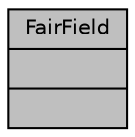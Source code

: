 digraph "FairField"
{
 // INTERACTIVE_SVG=YES
  bgcolor="transparent";
  edge [fontname="Helvetica",fontsize="10",labelfontname="Helvetica",labelfontsize="10"];
  node [fontname="Helvetica",fontsize="10",shape=record];
  Node1 [label="{FairField\n||}",height=0.2,width=0.4,color="black", fillcolor="grey75", style="filled", fontcolor="black"];
}
